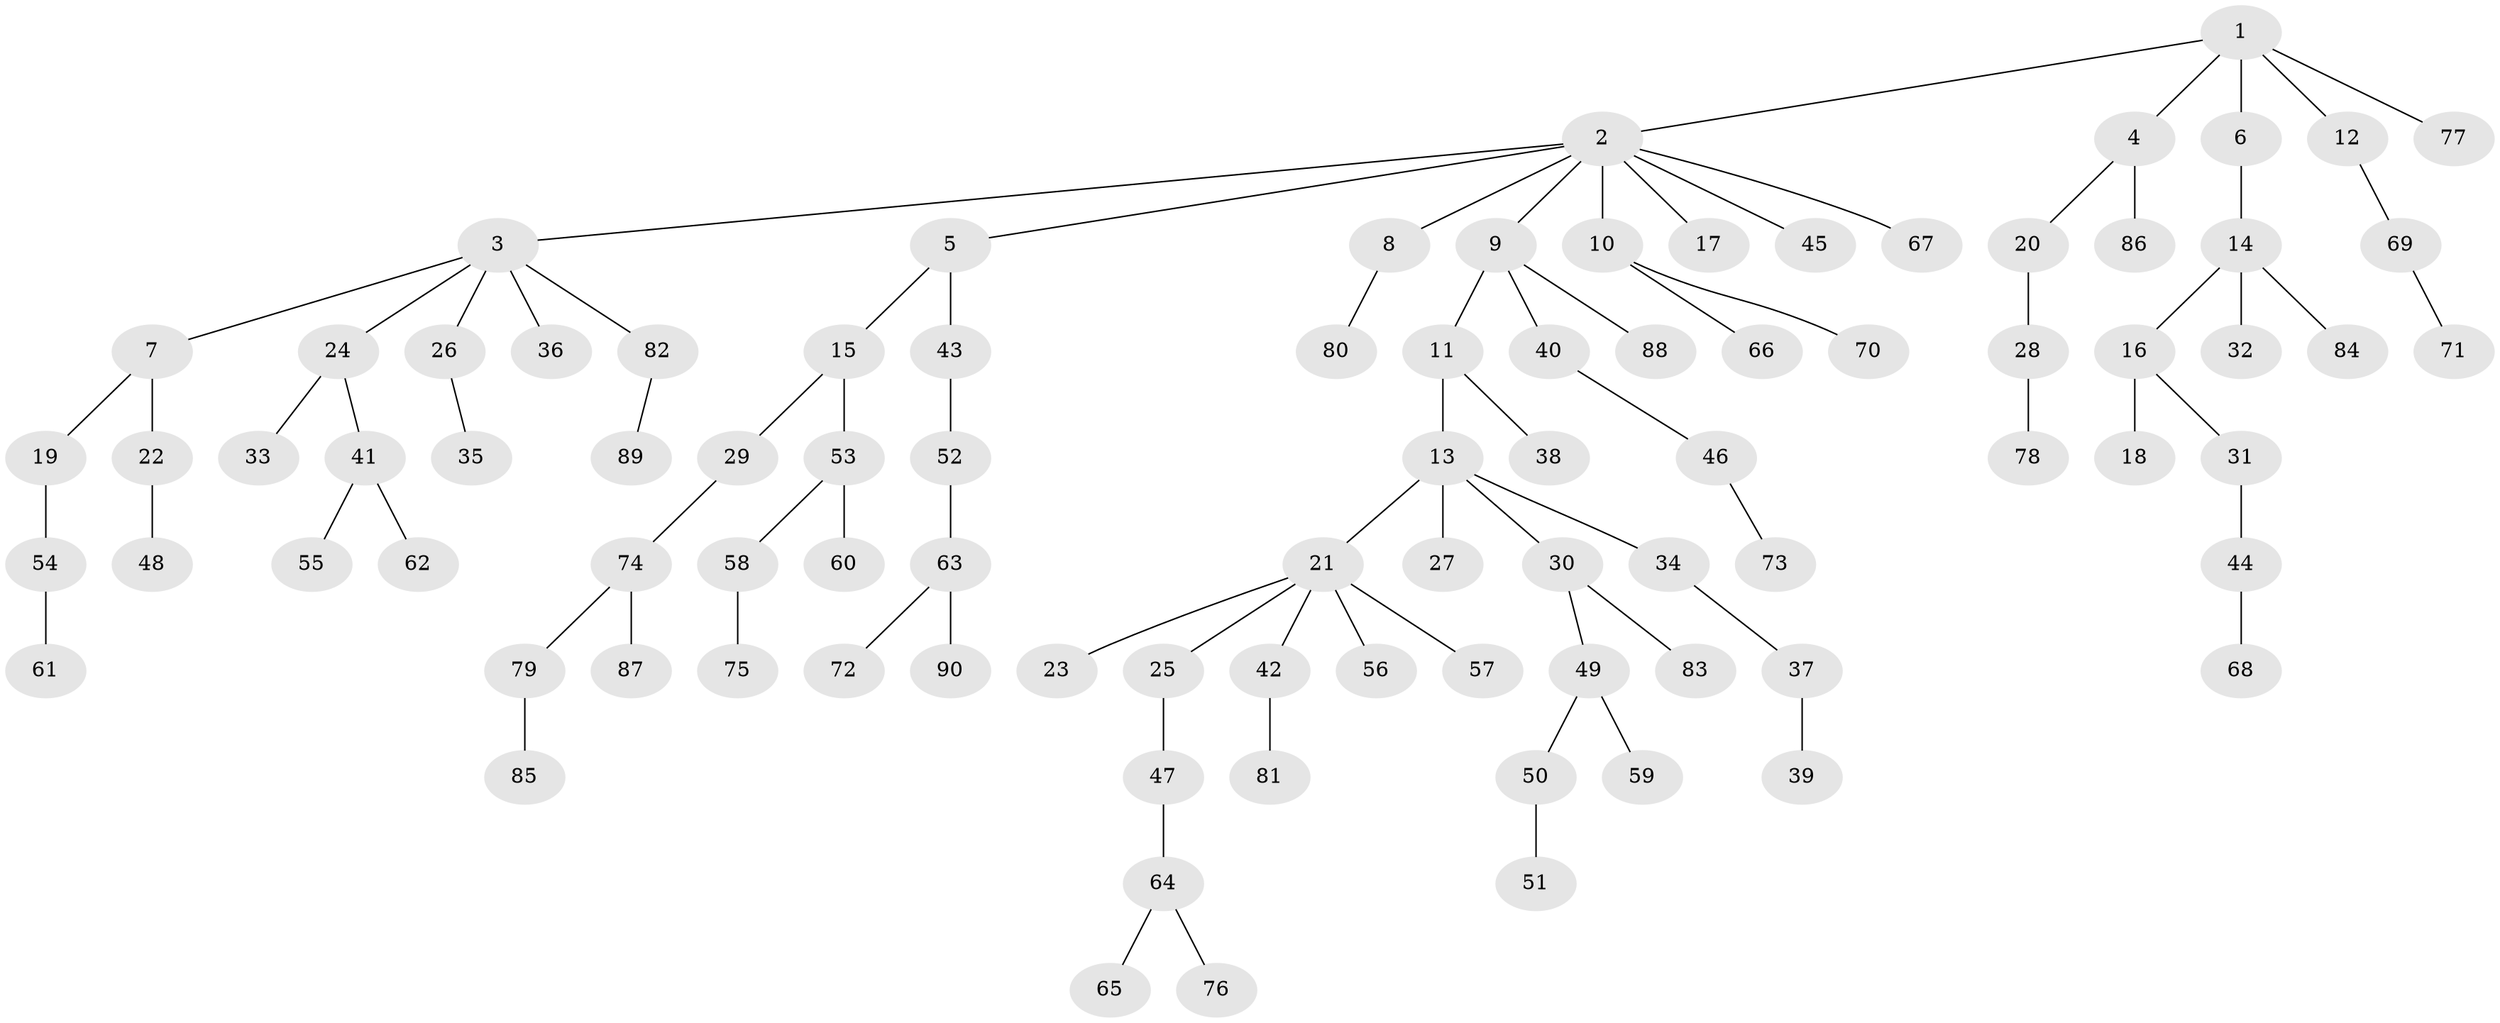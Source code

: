 // coarse degree distribution, {12: 0.016129032258064516, 6: 0.016129032258064516, 3: 0.06451612903225806, 4: 0.04838709677419355, 2: 0.24193548387096775, 1: 0.5645161290322581, 5: 0.04838709677419355}
// Generated by graph-tools (version 1.1) at 2025/42/03/06/25 10:42:05]
// undirected, 90 vertices, 89 edges
graph export_dot {
graph [start="1"]
  node [color=gray90,style=filled];
  1;
  2;
  3;
  4;
  5;
  6;
  7;
  8;
  9;
  10;
  11;
  12;
  13;
  14;
  15;
  16;
  17;
  18;
  19;
  20;
  21;
  22;
  23;
  24;
  25;
  26;
  27;
  28;
  29;
  30;
  31;
  32;
  33;
  34;
  35;
  36;
  37;
  38;
  39;
  40;
  41;
  42;
  43;
  44;
  45;
  46;
  47;
  48;
  49;
  50;
  51;
  52;
  53;
  54;
  55;
  56;
  57;
  58;
  59;
  60;
  61;
  62;
  63;
  64;
  65;
  66;
  67;
  68;
  69;
  70;
  71;
  72;
  73;
  74;
  75;
  76;
  77;
  78;
  79;
  80;
  81;
  82;
  83;
  84;
  85;
  86;
  87;
  88;
  89;
  90;
  1 -- 2;
  1 -- 4;
  1 -- 6;
  1 -- 12;
  1 -- 77;
  2 -- 3;
  2 -- 5;
  2 -- 8;
  2 -- 9;
  2 -- 10;
  2 -- 17;
  2 -- 45;
  2 -- 67;
  3 -- 7;
  3 -- 24;
  3 -- 26;
  3 -- 36;
  3 -- 82;
  4 -- 20;
  4 -- 86;
  5 -- 15;
  5 -- 43;
  6 -- 14;
  7 -- 19;
  7 -- 22;
  8 -- 80;
  9 -- 11;
  9 -- 40;
  9 -- 88;
  10 -- 66;
  10 -- 70;
  11 -- 13;
  11 -- 38;
  12 -- 69;
  13 -- 21;
  13 -- 27;
  13 -- 30;
  13 -- 34;
  14 -- 16;
  14 -- 32;
  14 -- 84;
  15 -- 29;
  15 -- 53;
  16 -- 18;
  16 -- 31;
  19 -- 54;
  20 -- 28;
  21 -- 23;
  21 -- 25;
  21 -- 42;
  21 -- 56;
  21 -- 57;
  22 -- 48;
  24 -- 33;
  24 -- 41;
  25 -- 47;
  26 -- 35;
  28 -- 78;
  29 -- 74;
  30 -- 49;
  30 -- 83;
  31 -- 44;
  34 -- 37;
  37 -- 39;
  40 -- 46;
  41 -- 55;
  41 -- 62;
  42 -- 81;
  43 -- 52;
  44 -- 68;
  46 -- 73;
  47 -- 64;
  49 -- 50;
  49 -- 59;
  50 -- 51;
  52 -- 63;
  53 -- 58;
  53 -- 60;
  54 -- 61;
  58 -- 75;
  63 -- 72;
  63 -- 90;
  64 -- 65;
  64 -- 76;
  69 -- 71;
  74 -- 79;
  74 -- 87;
  79 -- 85;
  82 -- 89;
}
